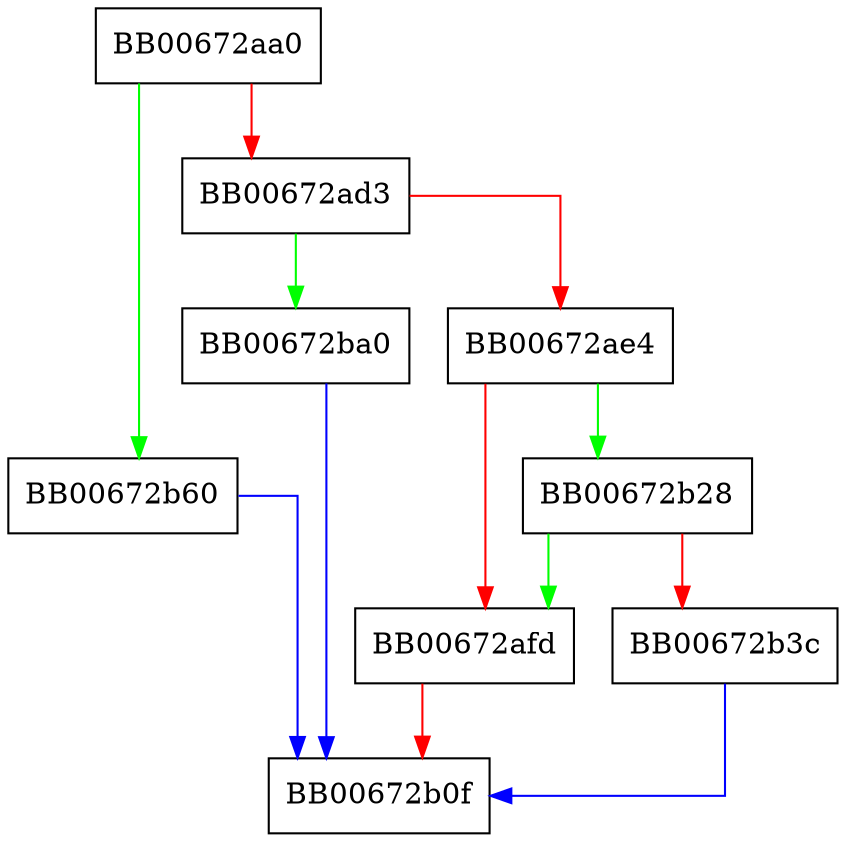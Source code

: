 digraph ossl_x509at_add1_attr_by_txt {
  node [shape="box"];
  graph [splines=ortho];
  BB00672aa0 -> BB00672b60 [color="green"];
  BB00672aa0 -> BB00672ad3 [color="red"];
  BB00672ad3 -> BB00672ba0 [color="green"];
  BB00672ad3 -> BB00672ae4 [color="red"];
  BB00672ae4 -> BB00672b28 [color="green"];
  BB00672ae4 -> BB00672afd [color="red"];
  BB00672afd -> BB00672b0f [color="red"];
  BB00672b28 -> BB00672afd [color="green"];
  BB00672b28 -> BB00672b3c [color="red"];
  BB00672b3c -> BB00672b0f [color="blue"];
  BB00672b60 -> BB00672b0f [color="blue"];
  BB00672ba0 -> BB00672b0f [color="blue"];
}